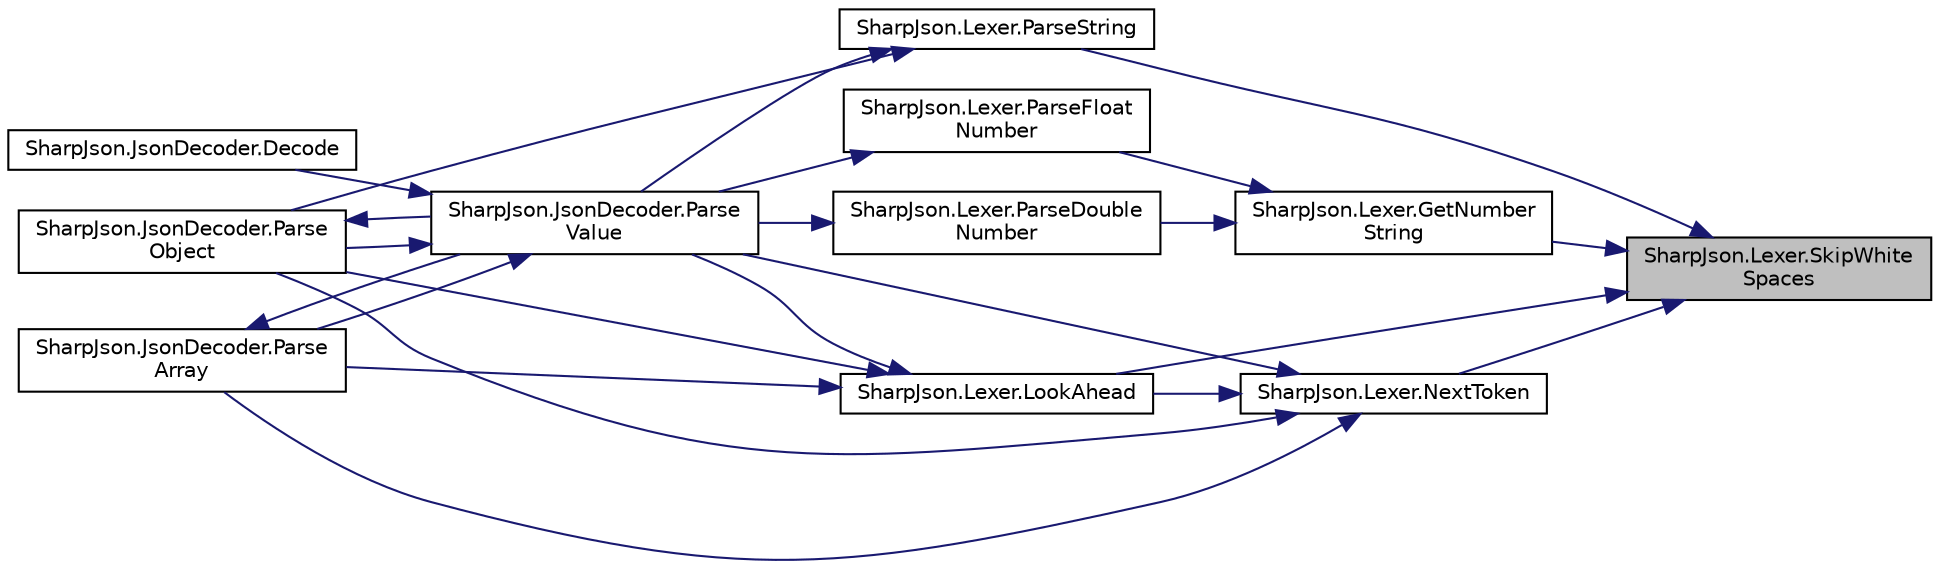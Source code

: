 digraph "SharpJson.Lexer.SkipWhiteSpaces"
{
 // LATEX_PDF_SIZE
  edge [fontname="Helvetica",fontsize="10",labelfontname="Helvetica",labelfontsize="10"];
  node [fontname="Helvetica",fontsize="10",shape=record];
  rankdir="RL";
  Node1 [label="SharpJson.Lexer.SkipWhite\lSpaces",height=0.2,width=0.4,color="black", fillcolor="grey75", style="filled", fontcolor="black",tooltip=" "];
  Node1 -> Node2 [dir="back",color="midnightblue",fontsize="10",style="solid",fontname="Helvetica"];
  Node2 [label="SharpJson.Lexer.GetNumber\lString",height=0.2,width=0.4,color="black", fillcolor="white", style="filled",URL="$class_sharp_json_1_1_lexer.html#a23df576a4afdb21efd22e38fb9e780e2",tooltip=" "];
  Node2 -> Node3 [dir="back",color="midnightblue",fontsize="10",style="solid",fontname="Helvetica"];
  Node3 [label="SharpJson.Lexer.ParseDouble\lNumber",height=0.2,width=0.4,color="black", fillcolor="white", style="filled",URL="$class_sharp_json_1_1_lexer.html#a17df5147901bf78b35e4768ae98a03da",tooltip=" "];
  Node3 -> Node4 [dir="back",color="midnightblue",fontsize="10",style="solid",fontname="Helvetica"];
  Node4 [label="SharpJson.JsonDecoder.Parse\lValue",height=0.2,width=0.4,color="black", fillcolor="white", style="filled",URL="$class_sharp_json_1_1_json_decoder.html#ad67cc8fc02cea01cd101c09631fb3d05",tooltip=" "];
  Node4 -> Node5 [dir="back",color="midnightblue",fontsize="10",style="solid",fontname="Helvetica"];
  Node5 [label="SharpJson.JsonDecoder.Decode",height=0.2,width=0.4,color="black", fillcolor="white", style="filled",URL="$class_sharp_json_1_1_json_decoder.html#a6300221209a5b9cccd906817263a2e3c",tooltip=" "];
  Node4 -> Node6 [dir="back",color="midnightblue",fontsize="10",style="solid",fontname="Helvetica"];
  Node6 [label="SharpJson.JsonDecoder.Parse\lArray",height=0.2,width=0.4,color="black", fillcolor="white", style="filled",URL="$class_sharp_json_1_1_json_decoder.html#a8ea9277fbcda21fc40d79634cbb96c89",tooltip=" "];
  Node6 -> Node4 [dir="back",color="midnightblue",fontsize="10",style="solid",fontname="Helvetica"];
  Node4 -> Node7 [dir="back",color="midnightblue",fontsize="10",style="solid",fontname="Helvetica"];
  Node7 [label="SharpJson.JsonDecoder.Parse\lObject",height=0.2,width=0.4,color="black", fillcolor="white", style="filled",URL="$class_sharp_json_1_1_json_decoder.html#ad6d5d2ed661ee7fd724784616ebfff7b",tooltip=" "];
  Node7 -> Node4 [dir="back",color="midnightblue",fontsize="10",style="solid",fontname="Helvetica"];
  Node2 -> Node8 [dir="back",color="midnightblue",fontsize="10",style="solid",fontname="Helvetica"];
  Node8 [label="SharpJson.Lexer.ParseFloat\lNumber",height=0.2,width=0.4,color="black", fillcolor="white", style="filled",URL="$class_sharp_json_1_1_lexer.html#aea207308302033e727e342c8deb0fe5b",tooltip=" "];
  Node8 -> Node4 [dir="back",color="midnightblue",fontsize="10",style="solid",fontname="Helvetica"];
  Node1 -> Node9 [dir="back",color="midnightblue",fontsize="10",style="solid",fontname="Helvetica"];
  Node9 [label="SharpJson.Lexer.LookAhead",height=0.2,width=0.4,color="black", fillcolor="white", style="filled",URL="$class_sharp_json_1_1_lexer.html#a220de50f8092ba08305379cf8bb38363",tooltip=" "];
  Node9 -> Node6 [dir="back",color="midnightblue",fontsize="10",style="solid",fontname="Helvetica"];
  Node9 -> Node7 [dir="back",color="midnightblue",fontsize="10",style="solid",fontname="Helvetica"];
  Node9 -> Node4 [dir="back",color="midnightblue",fontsize="10",style="solid",fontname="Helvetica"];
  Node1 -> Node10 [dir="back",color="midnightblue",fontsize="10",style="solid",fontname="Helvetica"];
  Node10 [label="SharpJson.Lexer.NextToken",height=0.2,width=0.4,color="black", fillcolor="white", style="filled",URL="$class_sharp_json_1_1_lexer.html#a2dafe2e9f3aa19f29e262a07ce597530",tooltip=" "];
  Node10 -> Node9 [dir="back",color="midnightblue",fontsize="10",style="solid",fontname="Helvetica"];
  Node10 -> Node6 [dir="back",color="midnightblue",fontsize="10",style="solid",fontname="Helvetica"];
  Node10 -> Node7 [dir="back",color="midnightblue",fontsize="10",style="solid",fontname="Helvetica"];
  Node10 -> Node4 [dir="back",color="midnightblue",fontsize="10",style="solid",fontname="Helvetica"];
  Node1 -> Node11 [dir="back",color="midnightblue",fontsize="10",style="solid",fontname="Helvetica"];
  Node11 [label="SharpJson.Lexer.ParseString",height=0.2,width=0.4,color="black", fillcolor="white", style="filled",URL="$class_sharp_json_1_1_lexer.html#a6b4182a915ee2fd3cfb2ed415dd9b644",tooltip=" "];
  Node11 -> Node7 [dir="back",color="midnightblue",fontsize="10",style="solid",fontname="Helvetica"];
  Node11 -> Node4 [dir="back",color="midnightblue",fontsize="10",style="solid",fontname="Helvetica"];
}

